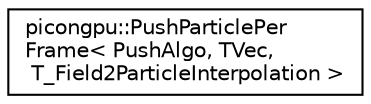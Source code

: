 digraph "Graphical Class Hierarchy"
{
 // LATEX_PDF_SIZE
  edge [fontname="Helvetica",fontsize="10",labelfontname="Helvetica",labelfontsize="10"];
  node [fontname="Helvetica",fontsize="10",shape=record];
  rankdir="LR";
  Node0 [label="picongpu::PushParticlePer\lFrame\< PushAlgo, TVec,\l T_Field2ParticleInterpolation \>",height=0.2,width=0.4,color="black", fillcolor="white", style="filled",URL="$structpicongpu_1_1_push_particle_per_frame.html",tooltip=" "];
}
